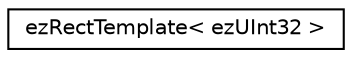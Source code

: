 digraph "Graphical Class Hierarchy"
{
 // LATEX_PDF_SIZE
  edge [fontname="Helvetica",fontsize="10",labelfontname="Helvetica",labelfontsize="10"];
  node [fontname="Helvetica",fontsize="10",shape=record];
  rankdir="LR";
  Node0 [label="ezRectTemplate\< ezUInt32 \>",height=0.2,width=0.4,color="black", fillcolor="white", style="filled",URL="$de/dd8/classez_rect_template.htm",tooltip=" "];
}
